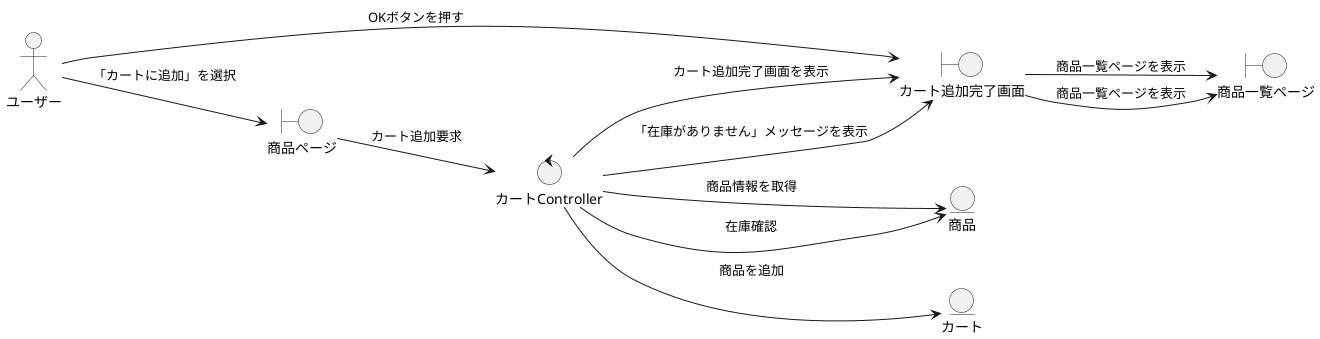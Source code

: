 @startuml
left to right direction

' アクター
actor User as "ユーザー"

' UI（Boundary）
boundary ProductPage as "商品ページ"
boundary AddCartComplete as "カート追加完了画面"
boundary ProductListPage as "商品一覧ページ"

' コントローラ（Control）
control CartController as "カートController"

' エンティティ（Entity）
entity Product as "商品"
entity Cart as "カート"

' === 基本フロー ===
User --> ProductPage : 「カートに追加」を選択
ProductPage --> CartController : カート追加要求
CartController --> Product : 商品情報を取得
CartController --> Product : 在庫確認
CartController --> Cart : 商品を追加
CartController --> AddCartComplete : カート追加完了画面を表示
User --> AddCartComplete : OKボタンを押す
AddCartComplete --> ProductListPage : 商品一覧ページを表示

' === 代替フロー：在庫なし ===
CartController --> AddCartComplete : 「在庫がありません」メッセージを表示
AddCartComplete --> ProductListPage : 商品一覧ページを表示

@enduml
